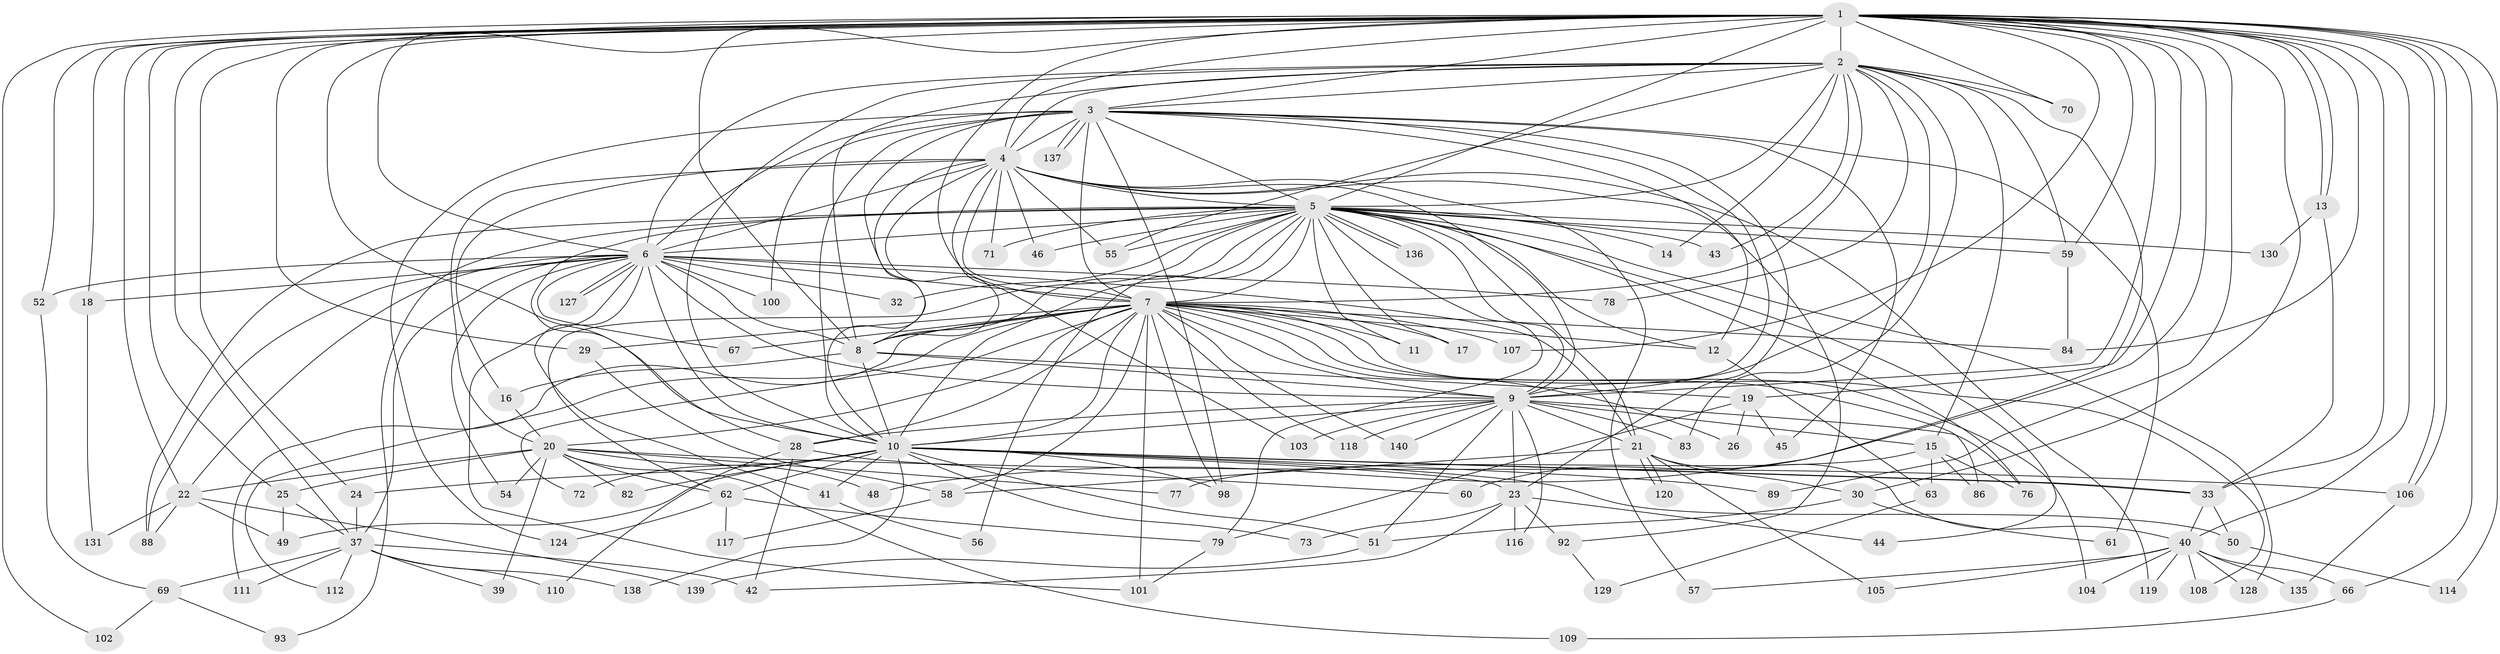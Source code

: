 // Generated by graph-tools (version 1.1) at 2025/23/03/03/25 07:23:35]
// undirected, 106 vertices, 262 edges
graph export_dot {
graph [start="1"]
  node [color=gray90,style=filled];
  1 [super="+94"];
  2 [super="+68"];
  3 [super="+38"];
  4 [super="+75"];
  5 [super="+64"];
  6 [super="+35"];
  7 [super="+115"];
  8 [super="+27"];
  9 [super="+81"];
  10 [super="+36"];
  11;
  12 [super="+97"];
  13 [super="+47"];
  14;
  15;
  16;
  17;
  18;
  19;
  20 [super="+53"];
  21 [super="+31"];
  22 [super="+95"];
  23 [super="+85"];
  24 [super="+99"];
  25;
  26;
  28 [super="+96"];
  29;
  30;
  32;
  33 [super="+34"];
  37 [super="+74"];
  39;
  40 [super="+90"];
  41;
  42 [super="+125"];
  43;
  44;
  45;
  46;
  48;
  49 [super="+134"];
  50;
  51;
  52;
  54;
  55 [super="+65"];
  56;
  57;
  58 [super="+87"];
  59 [super="+122"];
  60;
  61;
  62 [super="+80"];
  63;
  66;
  67;
  69;
  70;
  71;
  72;
  73;
  76 [super="+113"];
  77;
  78;
  79 [super="+121"];
  82;
  83;
  84 [super="+126"];
  86;
  88 [super="+91"];
  89;
  92;
  93;
  98 [super="+132"];
  100;
  101 [super="+123"];
  102;
  103;
  104;
  105;
  106 [super="+133"];
  107;
  108;
  109;
  110;
  111;
  112;
  114;
  116;
  117;
  118;
  119;
  120;
  124;
  127;
  128;
  129;
  130;
  131;
  135;
  136;
  137;
  138;
  139;
  140;
  1 -- 2 [weight=2];
  1 -- 3;
  1 -- 4;
  1 -- 5;
  1 -- 6;
  1 -- 7 [weight=3];
  1 -- 8;
  1 -- 9;
  1 -- 10;
  1 -- 13;
  1 -- 13;
  1 -- 18;
  1 -- 19;
  1 -- 22;
  1 -- 24;
  1 -- 25;
  1 -- 29;
  1 -- 30;
  1 -- 37;
  1 -- 40;
  1 -- 48;
  1 -- 52;
  1 -- 66;
  1 -- 70;
  1 -- 84;
  1 -- 89;
  1 -- 102;
  1 -- 106;
  1 -- 106;
  1 -- 107;
  1 -- 114;
  1 -- 33;
  1 -- 59;
  2 -- 3;
  2 -- 4;
  2 -- 5;
  2 -- 6;
  2 -- 7;
  2 -- 8 [weight=2];
  2 -- 9;
  2 -- 10;
  2 -- 14;
  2 -- 15;
  2 -- 43;
  2 -- 55;
  2 -- 59;
  2 -- 60;
  2 -- 70;
  2 -- 78;
  2 -- 83;
  3 -- 4 [weight=2];
  3 -- 5;
  3 -- 6;
  3 -- 7;
  3 -- 8;
  3 -- 9;
  3 -- 10;
  3 -- 12;
  3 -- 23;
  3 -- 45;
  3 -- 61;
  3 -- 100;
  3 -- 124;
  3 -- 137;
  3 -- 137;
  3 -- 98;
  4 -- 5;
  4 -- 6;
  4 -- 7 [weight=2];
  4 -- 8;
  4 -- 9;
  4 -- 10;
  4 -- 16;
  4 -- 46;
  4 -- 55;
  4 -- 57;
  4 -- 71;
  4 -- 92;
  4 -- 103;
  4 -- 119;
  4 -- 20;
  5 -- 6 [weight=2];
  5 -- 7;
  5 -- 8;
  5 -- 9;
  5 -- 10 [weight=2];
  5 -- 11;
  5 -- 12;
  5 -- 14;
  5 -- 17;
  5 -- 21;
  5 -- 28;
  5 -- 32;
  5 -- 43;
  5 -- 44;
  5 -- 46;
  5 -- 56;
  5 -- 59;
  5 -- 62;
  5 -- 71;
  5 -- 76;
  5 -- 79;
  5 -- 88;
  5 -- 93;
  5 -- 128;
  5 -- 130;
  5 -- 136;
  5 -- 136;
  5 -- 55;
  6 -- 7;
  6 -- 8;
  6 -- 9;
  6 -- 10 [weight=2];
  6 -- 18;
  6 -- 21;
  6 -- 32;
  6 -- 41;
  6 -- 52;
  6 -- 54;
  6 -- 78;
  6 -- 88;
  6 -- 100;
  6 -- 101;
  6 -- 127;
  6 -- 127;
  6 -- 37;
  6 -- 67;
  6 -- 22;
  7 -- 8;
  7 -- 9;
  7 -- 10;
  7 -- 11;
  7 -- 17;
  7 -- 20;
  7 -- 26;
  7 -- 29;
  7 -- 58;
  7 -- 67;
  7 -- 72;
  7 -- 86;
  7 -- 98;
  7 -- 104;
  7 -- 107;
  7 -- 108;
  7 -- 111;
  7 -- 112;
  7 -- 118;
  7 -- 140;
  7 -- 84;
  7 -- 28;
  7 -- 101;
  7 -- 12;
  8 -- 9;
  8 -- 10;
  8 -- 16;
  8 -- 19;
  9 -- 10;
  9 -- 15;
  9 -- 23;
  9 -- 28;
  9 -- 83;
  9 -- 116;
  9 -- 118;
  9 -- 140;
  9 -- 51;
  9 -- 103;
  9 -- 21;
  9 -- 76;
  10 -- 24;
  10 -- 33;
  10 -- 33;
  10 -- 41;
  10 -- 49;
  10 -- 50;
  10 -- 51;
  10 -- 72;
  10 -- 73;
  10 -- 82;
  10 -- 89;
  10 -- 98;
  10 -- 138;
  10 -- 23;
  10 -- 62;
  12 -- 63;
  13 -- 130;
  13 -- 33;
  15 -- 63;
  15 -- 76;
  15 -- 77;
  15 -- 86;
  16 -- 20;
  18 -- 131;
  19 -- 26;
  19 -- 45;
  19 -- 79;
  20 -- 22;
  20 -- 25;
  20 -- 39;
  20 -- 48;
  20 -- 54;
  20 -- 62;
  20 -- 77;
  20 -- 82;
  20 -- 106;
  20 -- 109;
  21 -- 30;
  21 -- 40;
  21 -- 105;
  21 -- 120;
  21 -- 120;
  21 -- 58;
  22 -- 131;
  22 -- 139;
  22 -- 88;
  22 -- 49;
  23 -- 42;
  23 -- 44;
  23 -- 73;
  23 -- 92;
  23 -- 116;
  24 -- 37;
  25 -- 37;
  25 -- 49;
  28 -- 60;
  28 -- 110;
  28 -- 42;
  29 -- 58;
  30 -- 51;
  30 -- 61;
  33 -- 50;
  33 -- 40;
  37 -- 39;
  37 -- 42;
  37 -- 69;
  37 -- 111;
  37 -- 112;
  37 -- 138;
  37 -- 110;
  40 -- 57;
  40 -- 66;
  40 -- 108;
  40 -- 119;
  40 -- 128;
  40 -- 135;
  40 -- 104;
  40 -- 105;
  41 -- 56;
  50 -- 114;
  51 -- 139;
  52 -- 69;
  58 -- 117;
  59 -- 84;
  62 -- 79;
  62 -- 117;
  62 -- 124;
  63 -- 129;
  66 -- 109;
  69 -- 93;
  69 -- 102;
  79 -- 101;
  92 -- 129;
  106 -- 135;
}
